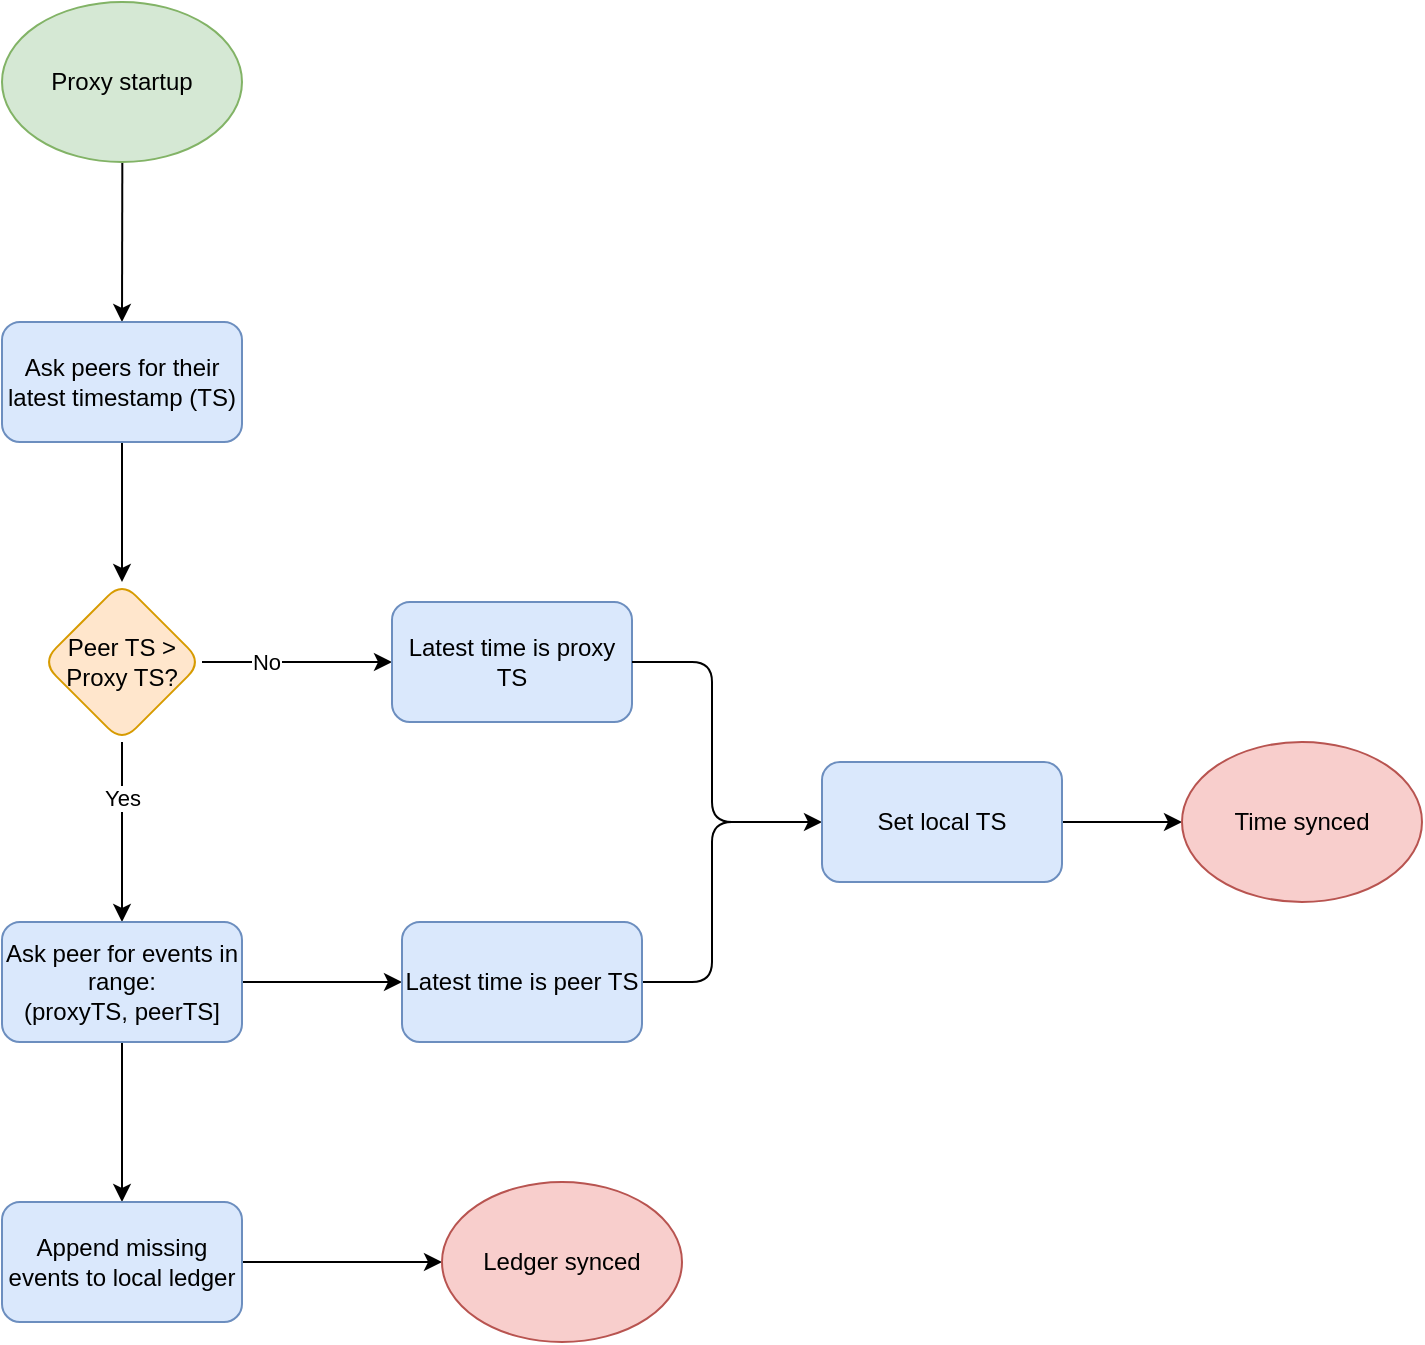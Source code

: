 <mxfile version="21.1.5" type="github">
  <diagram id="IorxrmCK7j4XJhbo9tB2" name="Page-1">
    <mxGraphModel dx="2074" dy="1124" grid="1" gridSize="10" guides="1" tooltips="1" connect="1" arrows="1" fold="1" page="1" pageScale="1" pageWidth="850" pageHeight="1100" math="0" shadow="0">
      <root>
        <mxCell id="0" />
        <mxCell id="1" parent="0" />
        <mxCell id="4" value="" style="edgeStyle=none;html=1;" parent="1" source="2" target="3" edge="1">
          <mxGeometry relative="1" as="geometry" />
        </mxCell>
        <mxCell id="2" value="Proxy startup" style="ellipse;whiteSpace=wrap;html=1;fillColor=#d5e8d4;strokeColor=#82b366;" parent="1" vertex="1">
          <mxGeometry x="80" y="40" width="120" height="80" as="geometry" />
        </mxCell>
        <mxCell id="10" style="edgeStyle=none;html=1;exitX=0.5;exitY=1;exitDx=0;exitDy=0;entryX=0.5;entryY=0;entryDx=0;entryDy=0;" parent="1" source="3" target="9" edge="1">
          <mxGeometry relative="1" as="geometry" />
        </mxCell>
        <mxCell id="3" value="Ask peers for their latest timestamp (TS)" style="rounded=1;whiteSpace=wrap;html=1;fillColor=#dae8fc;strokeColor=#6c8ebf;" parent="1" vertex="1">
          <mxGeometry x="80" y="200" width="120" height="60" as="geometry" />
        </mxCell>
        <mxCell id="12" value="" style="edgeStyle=none;html=1;" parent="1" source="9" target="11" edge="1">
          <mxGeometry relative="1" as="geometry" />
        </mxCell>
        <mxCell id="13" value="No" style="edgeLabel;html=1;align=center;verticalAlign=middle;resizable=0;points=[];" parent="12" vertex="1" connectable="0">
          <mxGeometry x="-0.332" relative="1" as="geometry">
            <mxPoint as="offset" />
          </mxGeometry>
        </mxCell>
        <mxCell id="15" value="" style="edgeStyle=none;html=1;" parent="1" source="9" target="14" edge="1">
          <mxGeometry relative="1" as="geometry" />
        </mxCell>
        <mxCell id="16" value="Yes" style="edgeLabel;html=1;align=center;verticalAlign=middle;resizable=0;points=[];" parent="15" vertex="1" connectable="0">
          <mxGeometry x="-0.379" relative="1" as="geometry">
            <mxPoint as="offset" />
          </mxGeometry>
        </mxCell>
        <mxCell id="9" value="Peer TS &amp;gt; Proxy TS?" style="rhombus;whiteSpace=wrap;html=1;fillColor=#ffe6cc;strokeColor=#d79b00;rounded=1;" parent="1" vertex="1">
          <mxGeometry x="100" y="330" width="80" height="80" as="geometry" />
        </mxCell>
        <mxCell id="11" value="Latest time is proxy TS" style="whiteSpace=wrap;html=1;fillColor=#dae8fc;strokeColor=#6c8ebf;rounded=1;" parent="1" vertex="1">
          <mxGeometry x="275" y="340" width="120" height="60" as="geometry" />
        </mxCell>
        <mxCell id="18" value="" style="edgeStyle=none;html=1;" parent="1" source="14" target="17" edge="1">
          <mxGeometry relative="1" as="geometry" />
        </mxCell>
        <mxCell id="20" value="" style="edgeStyle=none;html=1;" parent="1" source="14" target="19" edge="1">
          <mxGeometry relative="1" as="geometry" />
        </mxCell>
        <mxCell id="14" value="Ask peer for events in range:&lt;br&gt;(proxyTS, peerTS]" style="whiteSpace=wrap;html=1;fillColor=#dae8fc;strokeColor=#6c8ebf;rounded=1;" parent="1" vertex="1">
          <mxGeometry x="80" y="500" width="120" height="60" as="geometry" />
        </mxCell>
        <mxCell id="N-14FUz7mUBCMuN6e1jQ-31" value="" style="edgeStyle=orthogonalEdgeStyle;rounded=0;orthogonalLoop=1;jettySize=auto;html=1;" edge="1" parent="1" source="17" target="N-14FUz7mUBCMuN6e1jQ-30">
          <mxGeometry relative="1" as="geometry" />
        </mxCell>
        <mxCell id="17" value="Append missing events to local ledger" style="whiteSpace=wrap;html=1;fillColor=#dae8fc;strokeColor=#6c8ebf;rounded=1;" parent="1" vertex="1">
          <mxGeometry x="80" y="640" width="120" height="60" as="geometry" />
        </mxCell>
        <mxCell id="25" style="edgeStyle=none;html=1;exitX=1;exitY=0.5;exitDx=0;exitDy=0;entryX=0;entryY=0.5;entryDx=0;entryDy=0;" parent="1" source="19" target="28" edge="1">
          <mxGeometry relative="1" as="geometry">
            <mxPoint x="485" y="450.0" as="targetPoint" />
            <Array as="points">
              <mxPoint x="435" y="530" />
              <mxPoint x="435" y="450" />
            </Array>
          </mxGeometry>
        </mxCell>
        <mxCell id="19" value="Latest time is peer TS" style="whiteSpace=wrap;html=1;fillColor=#dae8fc;strokeColor=#6c8ebf;rounded=1;" parent="1" vertex="1">
          <mxGeometry x="280" y="500" width="120" height="60" as="geometry" />
        </mxCell>
        <mxCell id="27" value="" style="endArrow=none;html=1;exitX=1;exitY=0.5;exitDx=0;exitDy=0;entryX=0;entryY=0.5;entryDx=0;entryDy=0;" parent="1" source="11" edge="1">
          <mxGeometry width="50" height="50" relative="1" as="geometry">
            <mxPoint x="565" y="410" as="sourcePoint" />
            <mxPoint x="485" y="450.0" as="targetPoint" />
            <Array as="points">
              <mxPoint x="435" y="370" />
              <mxPoint x="435" y="450" />
            </Array>
          </mxGeometry>
        </mxCell>
        <mxCell id="N-14FUz7mUBCMuN6e1jQ-29" value="" style="edgeStyle=orthogonalEdgeStyle;rounded=0;orthogonalLoop=1;jettySize=auto;html=1;" edge="1" parent="1" source="28" target="N-14FUz7mUBCMuN6e1jQ-28">
          <mxGeometry relative="1" as="geometry" />
        </mxCell>
        <mxCell id="28" value="Set local TS" style="rounded=1;whiteSpace=wrap;html=1;fillColor=#dae8fc;strokeColor=#6c8ebf;" parent="1" vertex="1">
          <mxGeometry x="490" y="420" width="120" height="60" as="geometry" />
        </mxCell>
        <mxCell id="N-14FUz7mUBCMuN6e1jQ-28" value="Time synced" style="ellipse;whiteSpace=wrap;html=1;fillColor=#f8cecc;strokeColor=#b85450;rounded=1;" vertex="1" parent="1">
          <mxGeometry x="670" y="410" width="120" height="80" as="geometry" />
        </mxCell>
        <mxCell id="N-14FUz7mUBCMuN6e1jQ-30" value="Ledger synced" style="ellipse;whiteSpace=wrap;html=1;fillColor=#f8cecc;strokeColor=#b85450;rounded=1;" vertex="1" parent="1">
          <mxGeometry x="300" y="630" width="120" height="80" as="geometry" />
        </mxCell>
      </root>
    </mxGraphModel>
  </diagram>
</mxfile>
